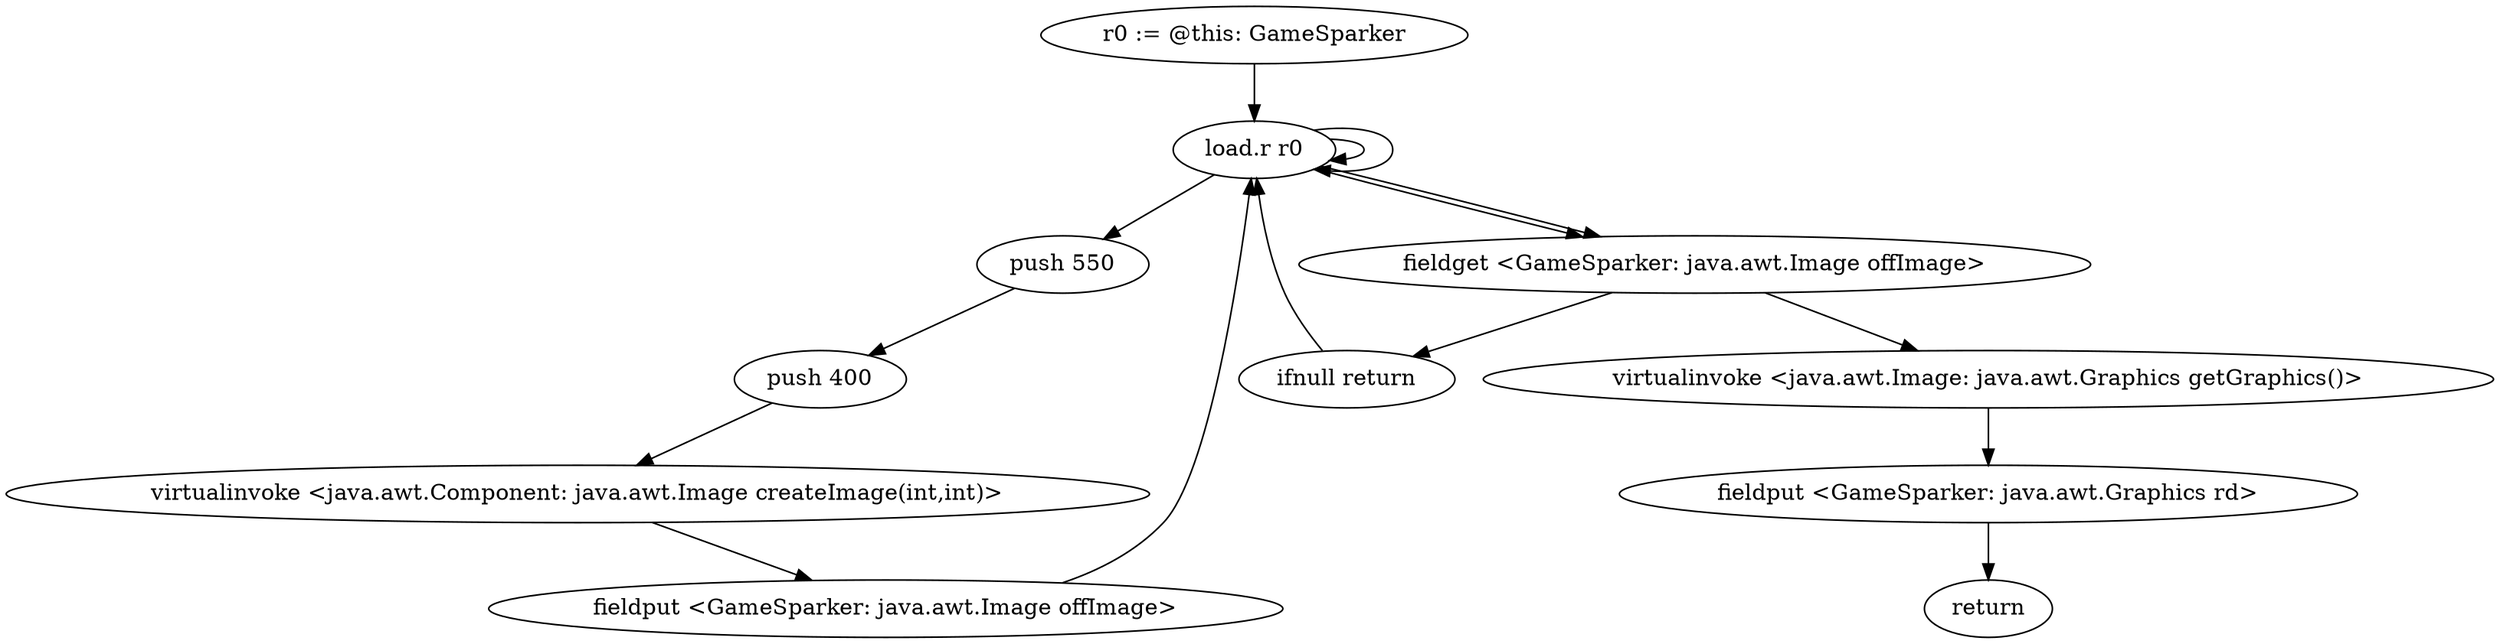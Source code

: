 digraph "" {
    "r0 := @this: GameSparker"
    "load.r r0"
    "r0 := @this: GameSparker"->"load.r r0";
    "load.r r0"->"load.r r0";
    "push 550"
    "load.r r0"->"push 550";
    "push 400"
    "push 550"->"push 400";
    "virtualinvoke <java.awt.Component: java.awt.Image createImage(int,int)>"
    "push 400"->"virtualinvoke <java.awt.Component: java.awt.Image createImage(int,int)>";
    "fieldput <GameSparker: java.awt.Image offImage>"
    "virtualinvoke <java.awt.Component: java.awt.Image createImage(int,int)>"->"fieldput <GameSparker: java.awt.Image offImage>";
    "fieldput <GameSparker: java.awt.Image offImage>"->"load.r r0";
    "fieldget <GameSparker: java.awt.Image offImage>"
    "load.r r0"->"fieldget <GameSparker: java.awt.Image offImage>";
    "ifnull return"
    "fieldget <GameSparker: java.awt.Image offImage>"->"ifnull return";
    "ifnull return"->"load.r r0";
    "load.r r0"->"load.r r0";
    "load.r r0"->"fieldget <GameSparker: java.awt.Image offImage>";
    "virtualinvoke <java.awt.Image: java.awt.Graphics getGraphics()>"
    "fieldget <GameSparker: java.awt.Image offImage>"->"virtualinvoke <java.awt.Image: java.awt.Graphics getGraphics()>";
    "fieldput <GameSparker: java.awt.Graphics rd>"
    "virtualinvoke <java.awt.Image: java.awt.Graphics getGraphics()>"->"fieldput <GameSparker: java.awt.Graphics rd>";
    "return"
    "fieldput <GameSparker: java.awt.Graphics rd>"->"return";
}
